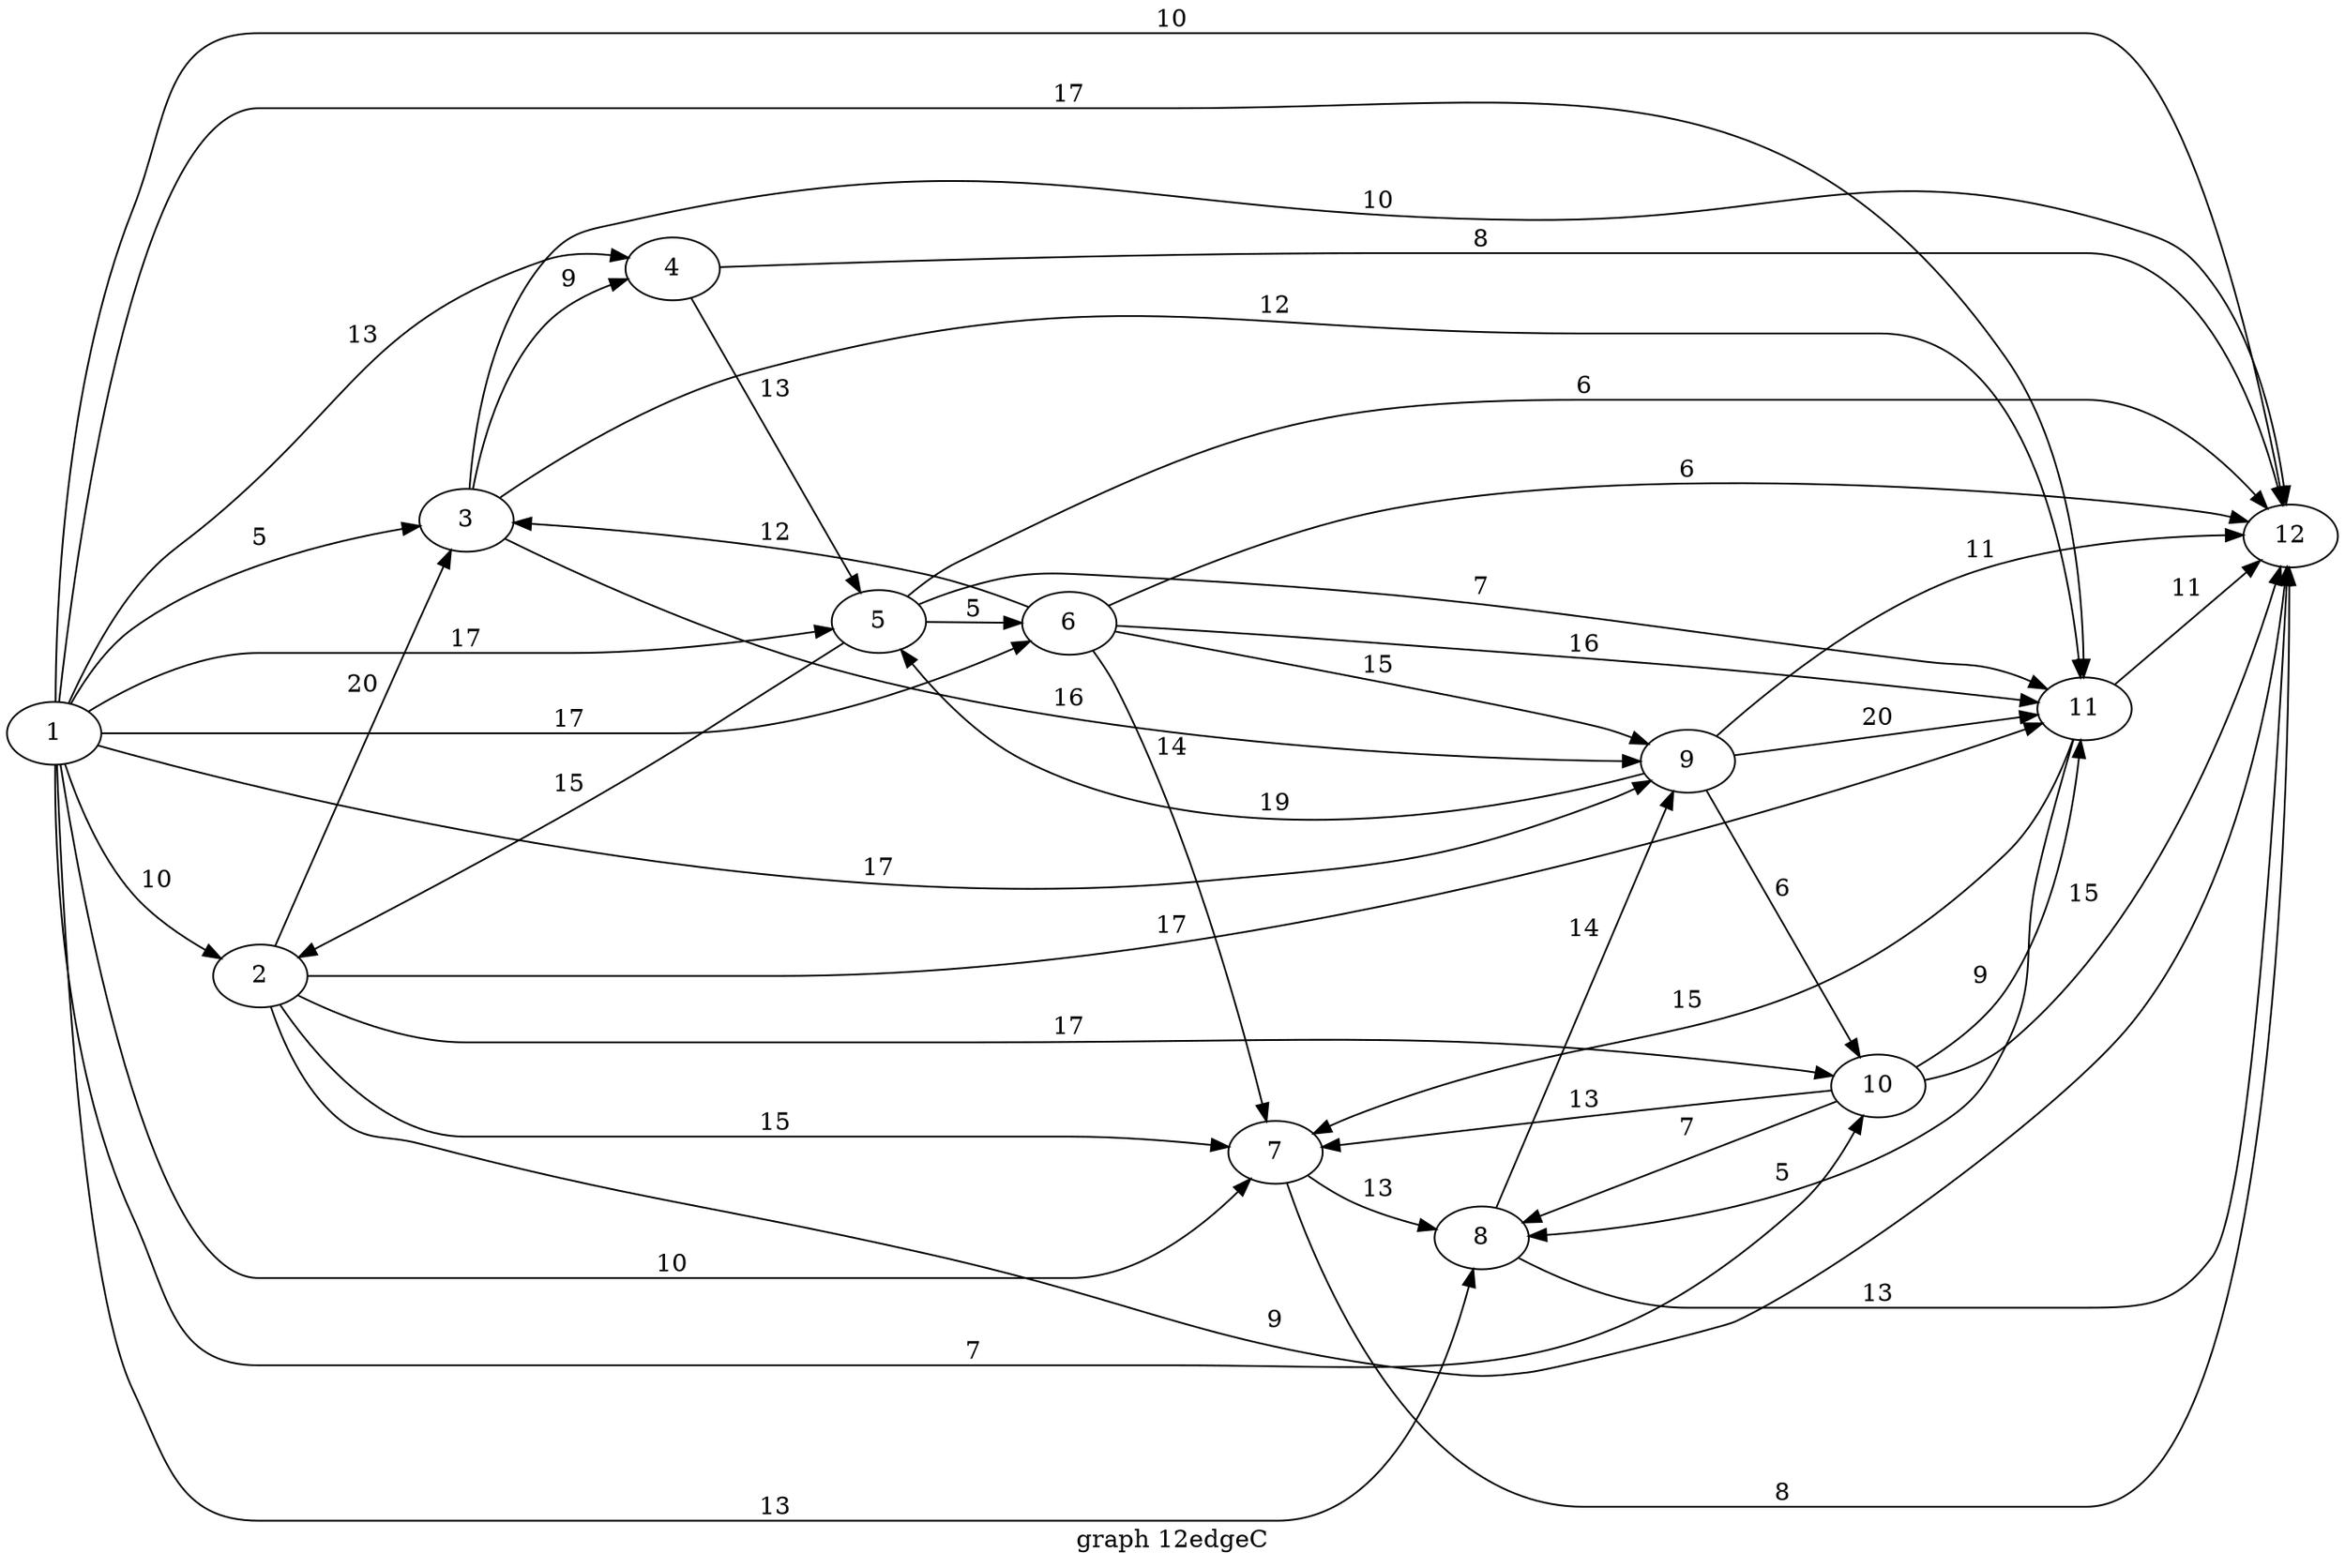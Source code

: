 digraph g{

rankdir = LR

1 -> 2 [label = " 10 "];
2 -> 3 [label = " 20 "];
3 -> 4 [label = " 9 "];
4 -> 5 [label = " 13 "];
5 -> 6 [label = " 5 "];
6 -> 7 [label = " 14 "];
7 -> 8 [label = " 13 "];
8 -> 9 [label = " 14 "];
9 -> 10 [label = " 6 "];
10 -> 11 [label = " 9 "];
11 -> 12 [label = " 11 "];
1 -> 3 [label = " 5 "];
1 -> 4 [label = " 13 "];
1 -> 5 [label = " 17 "];
1 -> 6 [label = " 17 "];
1 -> 7 [label = " 10 "];
1 -> 8 [label = " 13 "];
1 -> 9 [label = " 17 "];
1 -> 10 [label = " 7 "];
1 -> 11 [label = " 17 "];
1 -> 12 [label = " 10 "];
2 -> 12 [label = " 9 "];
3 -> 12 [label = " 10 "];
4 -> 12 [label = " 8 "];
5 -> 12 [label = " 6 "];
6 -> 12 [label = " 6 "];
7 -> 12 [label = " 8 "];
8 -> 12 [label = " 13 "];
9 -> 12 [label = " 11 "];
10 -> 12 [label = " 15 "];
6 -> 11 [label = " 16 "];
3 -> 9 [label = " 16 "];
2 -> 11 [label = " 17 "];
9 -> 5 [label = " 19 "];
5 -> 2 [label = " 15 "];
10 -> 8 [label = " 7 "];
2 -> 7 [label = " 15 "];
5 -> 11 [label = " 7 "];
3 -> 11 [label = " 12 "];
10 -> 7 [label = " 13 "];
6 -> 3 [label = " 12 "];
9 -> 11 [label = " 20 "];
11 -> 7 [label = " 15 "];
6 -> 9 [label = " 15 "];
2 -> 10 [label = " 17 "];
11 -> 8 [label = " 5 "];

label = "graph 12edgeC"
}